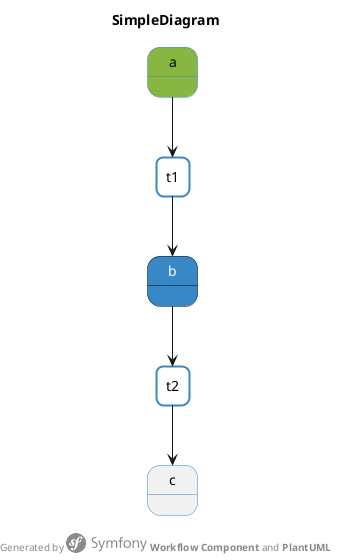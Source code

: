 @startuml
allow_mixing
sprite $sf_logo [81x20/16z] {
hPNRaYiX24K1xwBo_tyx6-qaCtDEJ-KXLYMTLbp0HWcHZr3KRDJ8z94HG3jZn4_mijbQ2ryJoFePtXLWA_qxyGy19DpdY_10z11ZAbGjFHRwcEbcKx5-wqsV
yIMo8StMCHKh8ZUxnEwrZiwRAUOvy1lLcPQF4lEFAjhzMd5WOAqvKflS0Enx8PbihiSYXM8ClGVAseIWTAjCgVSAcnYbQG79xKFsZ0VnDCNc7AVBoPSMcTsX
UnrujbYjjz0NnsObkTgnmolqJD4QgGUYTQiNe8eIjtx4b6Vv8nPGpncn3NJ8Geo9W9VW2wGACm_JzgIO8A8KXr2jUBCVGEAAJSZ6JUlsNnmOzmIYti9G7bjL
8InaHM9G40NkwTG7OxrggvNIejA8AZuqyWjOzTIKi-wwYvjeHYesSWuPiTGDN5THzkYLU4MD5r2_0PDhG7LIUG33z5HtM6CP3icyWEVOS61sD_2ZsBfJdbVA
qM53XHDUwhY0TAwPug3OG9NonRFhO8ynF3I4unuAMDHmSrXH57V1RGvl9jafuZF9ZhqjWOEh98y0tUYGsUxkBSllIyBdT2oM5Fn2-ut-fzsq_cQNuL6Uvwqr
knh4RrvOKzxZfLV3s0rs_R_1SdYt3VxeQ1_y2_W2
}
title SimpleDiagram
skinparam titleBorderRoundCorner 15
skinparam titleBorderThickness 2
skinparam state {
    BackgroundColor<<initial>> #87b741
    BackgroundColor<<marked>> #3887C6
    BorderColor #3887C6
    BorderColor<<marked>> Black
    FontColor<<marked>> White
}
skinparam agent {
    BackgroundColor #ffffff
    BorderColor #3887C6
}
state "a" <<initial>>
state "b" <<marked>>
state "c"
agent "t1"
agent "t2"
"a" --> "t1"
"t1" --> "b"
"b" --> "t2"
"t2" --> "c"
footer \nGenerated by <$sf_logo> **Workflow Component** and **PlantUML**
@enduml
